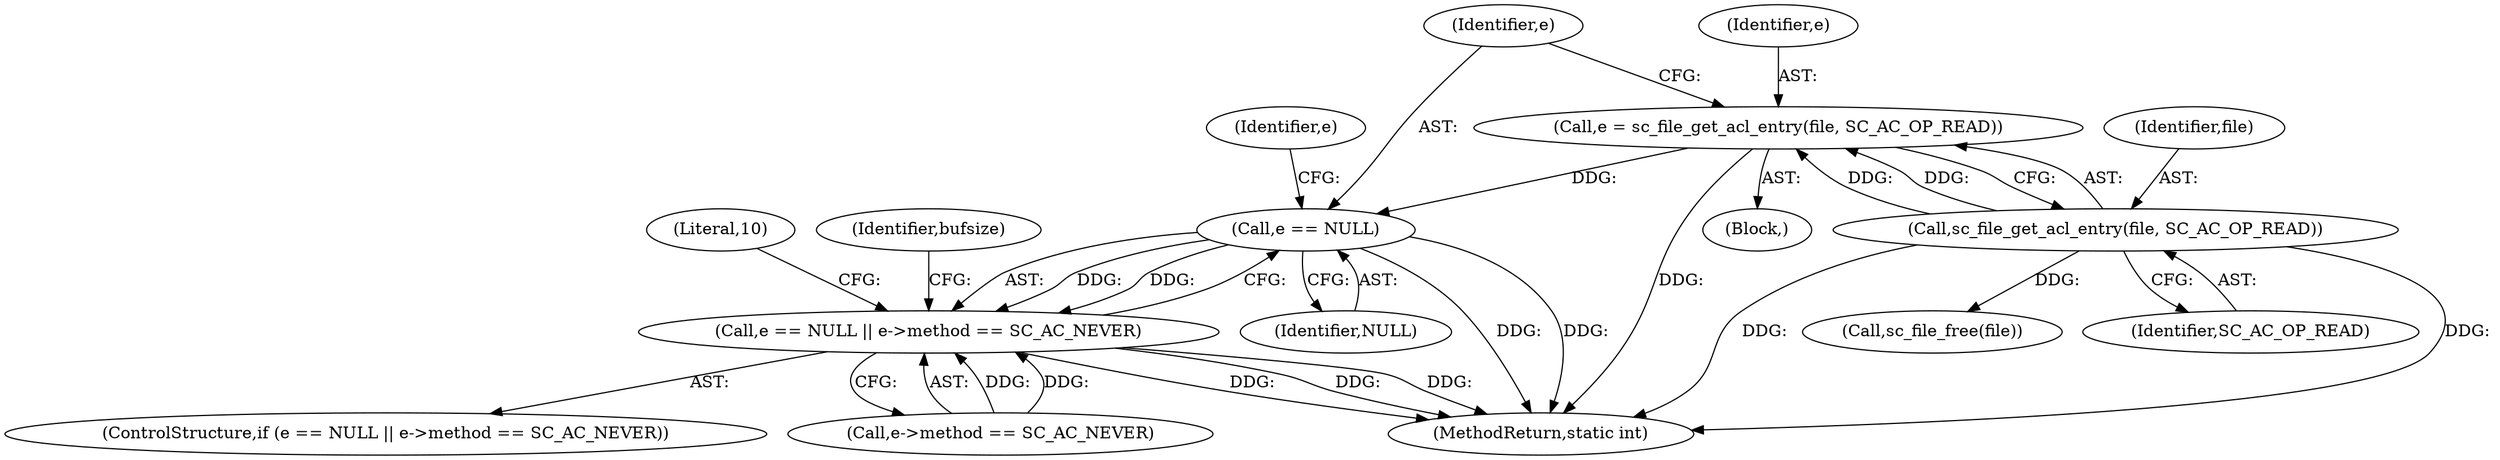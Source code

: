 digraph "0_OpenSC_360e95d45ac4123255a4c796db96337f332160ad#diff-d643a0fa169471dbf2912f4866dc49c5_8@pointer" {
"1000143" [label="(Call,e = sc_file_get_acl_entry(file, SC_AC_OP_READ))"];
"1000145" [label="(Call,sc_file_get_acl_entry(file, SC_AC_OP_READ))"];
"1000150" [label="(Call,e == NULL)"];
"1000149" [label="(Call,e == NULL || e->method == SC_AC_NEVER)"];
"1000152" [label="(Identifier,NULL)"];
"1000153" [label="(Call,e->method == SC_AC_NEVER)"];
"1000148" [label="(ControlStructure,if (e == NULL || e->method == SC_AC_NEVER))"];
"1000159" [label="(Literal,10)"];
"1000150" [label="(Call,e == NULL)"];
"1000146" [label="(Identifier,file)"];
"1000145" [label="(Call,sc_file_get_acl_entry(file, SC_AC_OP_READ))"];
"1000252" [label="(MethodReturn,static int)"];
"1000149" [label="(Call,e == NULL || e->method == SC_AC_NEVER)"];
"1000155" [label="(Identifier,e)"];
"1000151" [label="(Identifier,e)"];
"1000168" [label="(Call,sc_file_free(file))"];
"1000144" [label="(Identifier,e)"];
"1000143" [label="(Call,e = sc_file_get_acl_entry(file, SC_AC_OP_READ))"];
"1000147" [label="(Identifier,SC_AC_OP_READ)"];
"1000102" [label="(Block,)"];
"1000161" [label="(Identifier,bufsize)"];
"1000143" -> "1000102"  [label="AST: "];
"1000143" -> "1000145"  [label="CFG: "];
"1000144" -> "1000143"  [label="AST: "];
"1000145" -> "1000143"  [label="AST: "];
"1000151" -> "1000143"  [label="CFG: "];
"1000143" -> "1000252"  [label="DDG: "];
"1000145" -> "1000143"  [label="DDG: "];
"1000145" -> "1000143"  [label="DDG: "];
"1000143" -> "1000150"  [label="DDG: "];
"1000145" -> "1000147"  [label="CFG: "];
"1000146" -> "1000145"  [label="AST: "];
"1000147" -> "1000145"  [label="AST: "];
"1000145" -> "1000252"  [label="DDG: "];
"1000145" -> "1000252"  [label="DDG: "];
"1000145" -> "1000168"  [label="DDG: "];
"1000150" -> "1000149"  [label="AST: "];
"1000150" -> "1000152"  [label="CFG: "];
"1000151" -> "1000150"  [label="AST: "];
"1000152" -> "1000150"  [label="AST: "];
"1000155" -> "1000150"  [label="CFG: "];
"1000149" -> "1000150"  [label="CFG: "];
"1000150" -> "1000252"  [label="DDG: "];
"1000150" -> "1000252"  [label="DDG: "];
"1000150" -> "1000149"  [label="DDG: "];
"1000150" -> "1000149"  [label="DDG: "];
"1000149" -> "1000148"  [label="AST: "];
"1000149" -> "1000153"  [label="CFG: "];
"1000153" -> "1000149"  [label="AST: "];
"1000159" -> "1000149"  [label="CFG: "];
"1000161" -> "1000149"  [label="CFG: "];
"1000149" -> "1000252"  [label="DDG: "];
"1000149" -> "1000252"  [label="DDG: "];
"1000149" -> "1000252"  [label="DDG: "];
"1000153" -> "1000149"  [label="DDG: "];
"1000153" -> "1000149"  [label="DDG: "];
}
